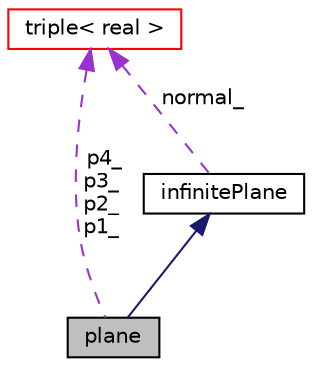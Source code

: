 digraph "plane"
{
 // LATEX_PDF_SIZE
  edge [fontname="Helvetica",fontsize="10",labelfontname="Helvetica",labelfontsize="10"];
  node [fontname="Helvetica",fontsize="10",shape=record];
  Node1 [label="plane",height=0.2,width=0.4,color="black", fillcolor="grey75", style="filled", fontcolor="black",tooltip=" "];
  Node2 -> Node1 [dir="back",color="midnightblue",fontsize="10",style="solid",fontname="Helvetica"];
  Node2 [label="infinitePlane",height=0.2,width=0.4,color="black", fillcolor="white", style="filled",URL="$classpFlow_1_1infinitePlane.html",tooltip=" "];
  Node3 -> Node2 [dir="back",color="darkorchid3",fontsize="10",style="dashed",label=" normal_" ,fontname="Helvetica"];
  Node3 [label="triple\< real \>",height=0.2,width=0.4,color="red", fillcolor="white", style="filled",URL="$classpFlow_1_1triple.html",tooltip=" "];
  Node3 -> Node1 [dir="back",color="darkorchid3",fontsize="10",style="dashed",label=" p4_\np3_\np2_\np1_" ,fontname="Helvetica"];
}
